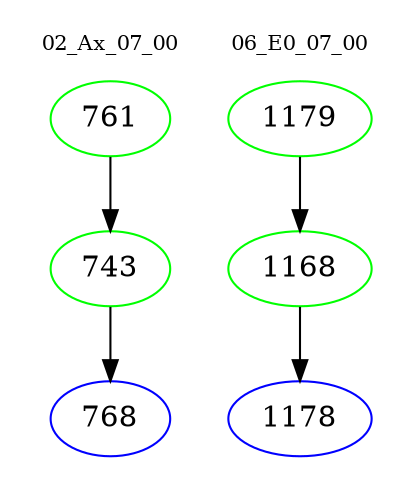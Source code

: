 digraph{
subgraph cluster_0 {
color = white
label = "02_Ax_07_00";
fontsize=10;
T0_761 [label="761", color="green"]
T0_761 -> T0_743 [color="black"]
T0_743 [label="743", color="green"]
T0_743 -> T0_768 [color="black"]
T0_768 [label="768", color="blue"]
}
subgraph cluster_1 {
color = white
label = "06_E0_07_00";
fontsize=10;
T1_1179 [label="1179", color="green"]
T1_1179 -> T1_1168 [color="black"]
T1_1168 [label="1168", color="green"]
T1_1168 -> T1_1178 [color="black"]
T1_1178 [label="1178", color="blue"]
}
}
